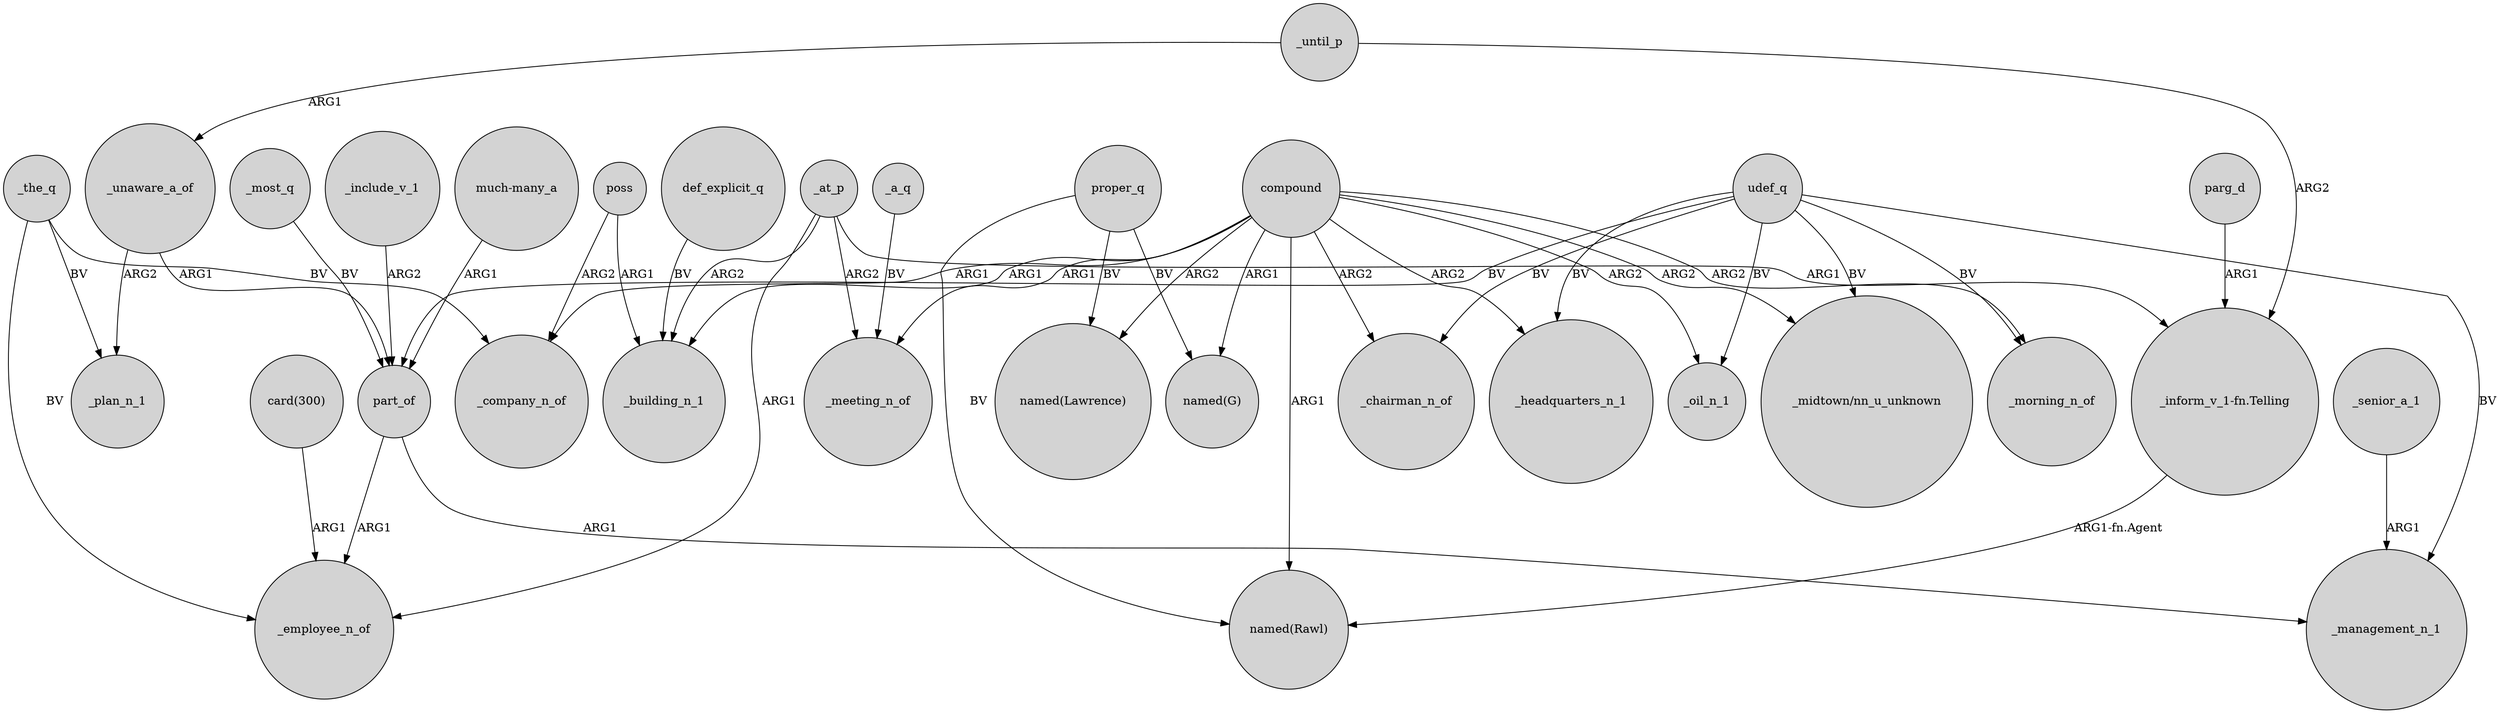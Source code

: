 digraph {
	node [shape=circle style=filled]
	compound -> _headquarters_n_1 [label=ARG2]
	_until_p -> "_inform_v_1-fn.Telling" [label=ARG2]
	compound -> "named(Rawl)" [label=ARG1]
	compound -> "named(Lawrence)" [label=ARG2]
	udef_q -> part_of [label=BV]
	_unaware_a_of -> _plan_n_1 [label=ARG2]
	udef_q -> _headquarters_n_1 [label=BV]
	udef_q -> "_midtown/nn_u_unknown" [label=BV]
	compound -> _morning_n_of [label=ARG2]
	_at_p -> _building_n_1 [label=ARG2]
	compound -> "named(G)" [label=ARG1]
	_unaware_a_of -> part_of [label=ARG1]
	poss -> _building_n_1 [label=ARG1]
	"much-many_a" -> part_of [label=ARG1]
	_the_q -> _plan_n_1 [label=BV]
	"card(300)" -> _employee_n_of [label=ARG1]
	udef_q -> _management_n_1 [label=BV]
	compound -> _building_n_1 [label=ARG1]
	_at_p -> "_inform_v_1-fn.Telling" [label=ARG1]
	_a_q -> _meeting_n_of [label=BV]
	udef_q -> _chairman_n_of [label=BV]
	_the_q -> _company_n_of [label=BV]
	compound -> _meeting_n_of [label=ARG1]
	compound -> _company_n_of [label=ARG1]
	compound -> _oil_n_1 [label=ARG2]
	_at_p -> _meeting_n_of [label=ARG2]
	proper_q -> "named(G)" [label=BV]
	compound -> "_midtown/nn_u_unknown" [label=ARG2]
	compound -> _chairman_n_of [label=ARG2]
	_senior_a_1 -> _management_n_1 [label=ARG1]
	proper_q -> "named(Rawl)" [label=BV]
	"_inform_v_1-fn.Telling" -> "named(Rawl)" [label="ARG1-fn.Agent"]
	_at_p -> _employee_n_of [label=ARG1]
	udef_q -> _oil_n_1 [label=BV]
	_most_q -> part_of [label=BV]
	poss -> _company_n_of [label=ARG2]
	proper_q -> "named(Lawrence)" [label=BV]
	part_of -> _employee_n_of [label=ARG1]
	_until_p -> _unaware_a_of [label=ARG1]
	def_explicit_q -> _building_n_1 [label=BV]
	_include_v_1 -> part_of [label=ARG2]
	parg_d -> "_inform_v_1-fn.Telling" [label=ARG1]
	udef_q -> _morning_n_of [label=BV]
	part_of -> _management_n_1 [label=ARG1]
	_the_q -> _employee_n_of [label=BV]
}
